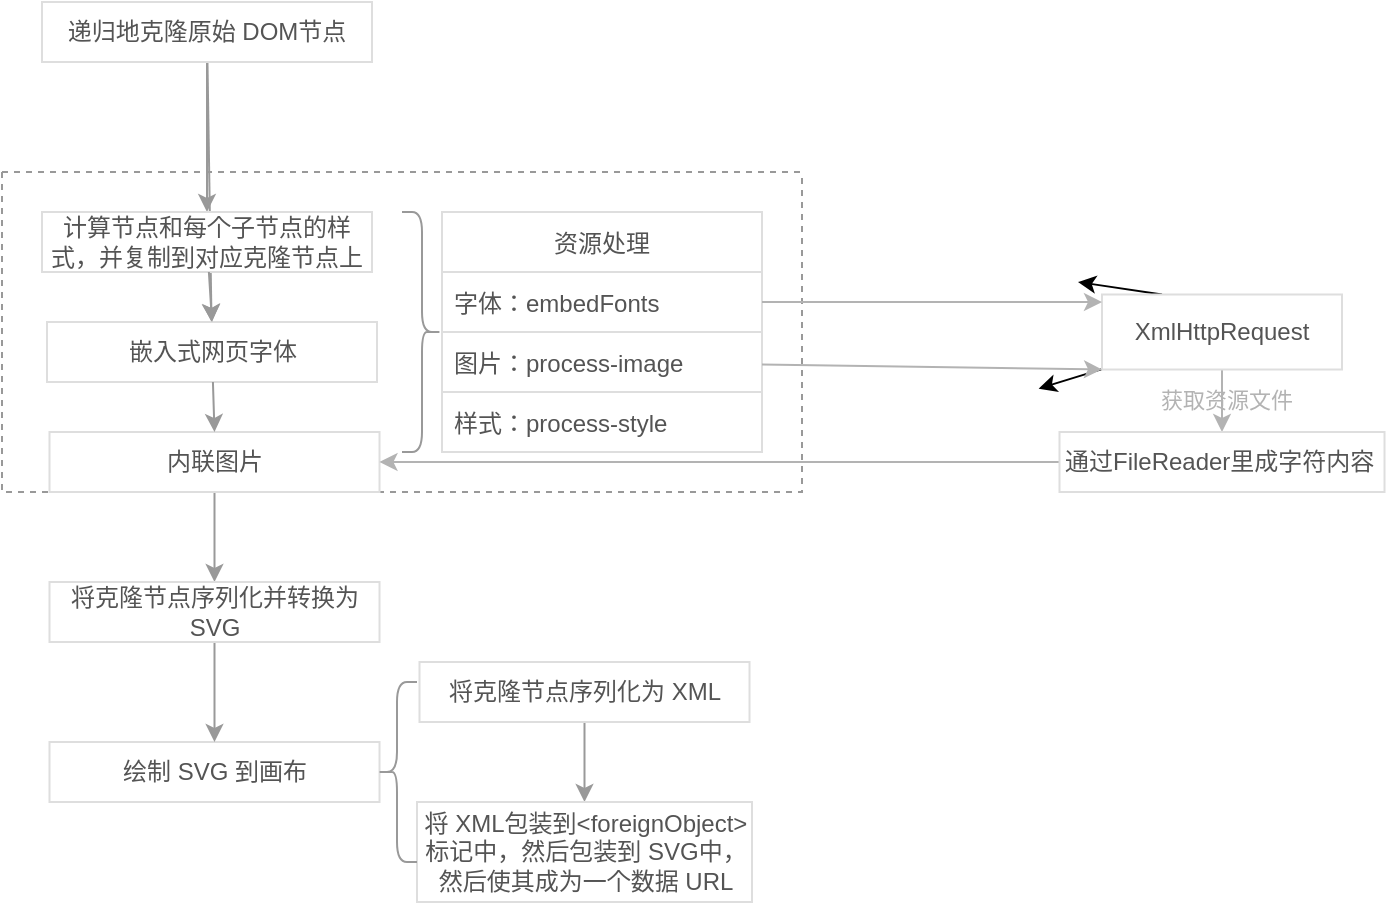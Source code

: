 <mxfile>
    <diagram id="GuzQfGuWI9vkjRt0VNdA" name="第 1 页">
        <mxGraphModel dx="981" dy="734" grid="1" gridSize="10" guides="1" tooltips="1" connect="1" arrows="1" fold="1" page="1" pageScale="1" pageWidth="1169" pageHeight="827" background="#FFFFFF" math="0" shadow="0">
            <root>
                <mxCell id="0"/>
                <mxCell id="1" parent="0"/>
                <mxCell id="2" style="fontStyle=1;strokeWidth=1;html=1;exitX=0.5;exitY=1;exitDx=0;exitDy=0;entryX=0.5;entryY=0;entryDx=0;entryDy=0;fillColor=#f9f7ed;strokeColor=#999999;fontColor=#545454;shadow=0;" parent="1" source="3" target="5" edge="1">
                    <mxGeometry relative="1" as="geometry">
                        <mxPoint x="320" y="330" as="sourcePoint"/>
                        <mxPoint x="320" y="260" as="targetPoint"/>
                    </mxGeometry>
                </mxCell>
                <mxCell id="34" value="" style="edgeStyle=none;html=1;strokeColor=#999999;shadow=0;" parent="1" source="3" target="13" edge="1">
                    <mxGeometry relative="1" as="geometry"/>
                </mxCell>
                <mxCell id="3" value="递归地克隆原始 DOM节点" style="rounded=0;whiteSpace=wrap;fillColor=#FFFFFF;strokeColor=#DEDEDE;fontColor=#545454;shadow=0;gradientColor=none;imageAspect=1;" parent="1" vertex="1">
                    <mxGeometry x="220" y="100" width="165" height="30" as="geometry"/>
                </mxCell>
                <mxCell id="12" value="绘制 SVG 到画布" style="rounded=0;whiteSpace=wrap;html=1;fillColor=#FFFFFF;strokeColor=#DEDEDE;fontColor=#545454;shadow=0;" parent="1" vertex="1">
                    <mxGeometry x="223.75" y="470" width="165" height="30" as="geometry"/>
                </mxCell>
                <mxCell id="28" value="" style="edgeStyle=none;html=1;strokeColor=#999999;entryX=0.5;entryY=0;entryDx=0;entryDy=0;shadow=0;" parent="1" source="14" target="15" edge="1">
                    <mxGeometry relative="1" as="geometry"/>
                </mxCell>
                <mxCell id="29" value="" style="edgeStyle=none;html=1;strokeColor=#999999;shadow=0;entryX=0.5;entryY=0;entryDx=0;entryDy=0;" parent="1" source="15" target="12" edge="1">
                    <mxGeometry relative="1" as="geometry">
                        <mxPoint x="306.25" y="480" as="targetPoint"/>
                    </mxGeometry>
                </mxCell>
                <mxCell id="15" value="将克隆节点序列化并转换为 SVG" style="rounded=0;whiteSpace=wrap;fillColor=#FFFFFF;strokeColor=#DEDEDE;fontColor=#545454;html=1;shadow=0;" parent="1" vertex="1">
                    <mxGeometry x="223.75" y="390" width="165" height="30" as="geometry"/>
                </mxCell>
                <mxCell id="33" value="" style="swimlane;startSize=0;strokeColor=#999999;html=1;dashed=1;shadow=0;" parent="1" vertex="1">
                    <mxGeometry x="200" y="185" width="400" height="160" as="geometry"/>
                </mxCell>
                <mxCell id="6" value="资源处理" style="swimlane;fontStyle=0;childLayout=stackLayout;horizontal=1;startSize=30;horizontalStack=0;resizeParent=1;resizeParentMax=0;resizeLast=0;collapsible=1;marginBottom=0;fillColor=#FFFFFF;strokeColor=#DEDEDE;fontColor=#545454;shadow=0;" parent="33" vertex="1">
                    <mxGeometry x="220" y="20" width="160" height="120" as="geometry">
                        <mxRectangle x="402.5" y="260" width="60" height="30" as="alternateBounds"/>
                    </mxGeometry>
                </mxCell>
                <mxCell id="7" value="字体：embedFonts" style="text;fillColor=#FFFFFF;align=left;verticalAlign=middle;spacingLeft=4;spacingRight=4;overflow=hidden;points=[[0,0.5],[1,0.5]];portConstraint=eastwest;rotatable=0;strokeColor=#DEDEDE;fontColor=#545454;shadow=0;" parent="6" vertex="1">
                    <mxGeometry y="30" width="160" height="30" as="geometry"/>
                </mxCell>
                <mxCell id="8" value="图片：process-image" style="text;fillColor=#FFFFFF;align=left;verticalAlign=middle;spacingLeft=4;spacingRight=4;overflow=hidden;points=[[0,0.5],[1,0.5]];portConstraint=eastwest;rotatable=0;strokeColor=#DEDEDE;fontColor=#545454;shadow=0;" parent="6" vertex="1">
                    <mxGeometry y="60" width="160" height="30" as="geometry"/>
                </mxCell>
                <mxCell id="9" value="样式：process-style" style="text;fillColor=#FFFFFF;align=left;verticalAlign=middle;spacingLeft=4;spacingRight=4;overflow=hidden;points=[[0,0.5],[1,0.5]];portConstraint=eastwest;rotatable=0;strokeColor=#DEDEDE;fontColor=#545454;shadow=0;" parent="6" vertex="1">
                    <mxGeometry y="90" width="160" height="30" as="geometry"/>
                </mxCell>
                <mxCell id="37" value="" style="shape=curlyBracket;whiteSpace=wrap;html=1;rounded=1;flipH=1;shadow=0;fontFamily=Helvetica;fontSize=12;fontColor=#545454;strokeColor=#999999;fillColor=none;gradientColor=none;" parent="33" vertex="1">
                    <mxGeometry x="200" y="20" width="20" height="120" as="geometry"/>
                </mxCell>
                <mxCell id="5" value="计算节点和每个子节点的样式，并复制到对应克隆节点上" style="rounded=0;whiteSpace=wrap;fillColor=#FFFFFF;strokeColor=#DEDEDE;fontColor=#545454;shadow=0;" parent="33" vertex="1">
                    <mxGeometry x="20" y="20" width="165" height="30" as="geometry"/>
                </mxCell>
                <mxCell id="13" value="嵌入式网页字体" style="rounded=0;whiteSpace=wrap;fillColor=#FFFFFF;strokeColor=#DEDEDE;fontColor=#545454;html=1;shadow=0;" parent="33" vertex="1">
                    <mxGeometry x="22.5" y="75" width="165" height="30" as="geometry"/>
                </mxCell>
                <mxCell id="23" value="" style="edgeStyle=none;html=1;strokeColor=#999999;entryX=0.5;entryY=0;entryDx=0;entryDy=0;shadow=0;" parent="33" source="5" target="13" edge="1">
                    <mxGeometry relative="1" as="geometry"/>
                </mxCell>
                <mxCell id="14" value="内联图片" style="rounded=0;whiteSpace=wrap;fillColor=#FFFFFF;strokeColor=#DEDEDE;fontColor=#545454;html=1;shadow=0;" parent="33" vertex="1">
                    <mxGeometry x="23.75" y="130" width="165" height="30" as="geometry"/>
                </mxCell>
                <mxCell id="26" value="" style="edgeStyle=none;html=1;strokeColor=#999999;entryX=0.5;entryY=0;entryDx=0;entryDy=0;shadow=0;" parent="33" source="13" target="14" edge="1">
                    <mxGeometry relative="1" as="geometry"/>
                </mxCell>
                <mxCell id="42" value="" style="edgeStyle=none;html=1;shadow=0;fontFamily=Helvetica;fontSize=12;fontColor=#545454;strokeColor=#999999;" parent="1" source="38" target="39" edge="1">
                    <mxGeometry relative="1" as="geometry"/>
                </mxCell>
                <mxCell id="38" value="将克隆节点序列化为 XML" style="rounded=0;whiteSpace=wrap;fillColor=#FFFFFF;strokeColor=#DEDEDE;fontColor=#545454;html=1;shadow=0;" parent="1" vertex="1">
                    <mxGeometry x="408.75" y="430" width="165" height="30" as="geometry"/>
                </mxCell>
                <mxCell id="39" value="将 XML包装到&amp;lt;foreignObject&amp;gt;标记中，然后包装到 SVG中，然后使其成为一个数据 URL" style="rounded=0;whiteSpace=wrap;fillColor=#FFFFFF;strokeColor=#DEDEDE;fontColor=#545454;html=1;shadow=0;" parent="1" vertex="1">
                    <mxGeometry x="407.5" y="500" width="167.5" height="50" as="geometry"/>
                </mxCell>
                <mxCell id="41" value="" style="shape=curlyBracket;whiteSpace=wrap;html=1;rounded=1;shadow=0;fontFamily=Helvetica;fontSize=12;fontColor=#545454;strokeColor=#999999;fillColor=none;gradientColor=none;" parent="1" vertex="1">
                    <mxGeometry x="387.5" y="440" width="20" height="90" as="geometry"/>
                </mxCell>
                <mxCell id="48" value="" style="edgeStyle=none;html=1;" edge="1" parent="1" source="44">
                    <mxGeometry relative="1" as="geometry">
                        <mxPoint x="718.333" y="293.333" as="targetPoint"/>
                    </mxGeometry>
                </mxCell>
                <mxCell id="49" style="edgeStyle=none;html=1;exitX=0.25;exitY=0;exitDx=0;exitDy=0;" edge="1" parent="1" source="44">
                    <mxGeometry relative="1" as="geometry">
                        <mxPoint x="738" y="240" as="targetPoint"/>
                    </mxGeometry>
                </mxCell>
                <mxCell id="53" value="" style="edgeStyle=none;html=1;strokeColor=#B3B3B3;entryX=0.5;entryY=0;entryDx=0;entryDy=0;" edge="1" parent="1" source="44" target="54">
                    <mxGeometry relative="1" as="geometry">
                        <mxPoint x="780" y="360" as="targetPoint"/>
                    </mxGeometry>
                </mxCell>
                <mxCell id="56" value="获取资源文件" style="edgeLabel;html=1;align=center;verticalAlign=middle;resizable=0;points=[];labelBackgroundColor=none;fontColor=#B3B3B3;" vertex="1" connectable="0" parent="53">
                    <mxGeometry x="-0.051" y="2" relative="1" as="geometry">
                        <mxPoint as="offset"/>
                    </mxGeometry>
                </mxCell>
                <mxCell id="44" value="XmlHttpRequest" style="rounded=0;whiteSpace=wrap;fillColor=#FFFFFF;strokeColor=#DEDEDE;fontColor=#545454;shadow=0;gradientColor=none;imageAspect=1;" vertex="1" parent="1">
                    <mxGeometry x="750" y="246.25" width="120" height="37.5" as="geometry"/>
                </mxCell>
                <mxCell id="46" style="edgeStyle=none;html=1;strokeColor=#B3B3B3;" edge="1" parent="1" source="7">
                    <mxGeometry relative="1" as="geometry">
                        <mxPoint x="750" y="250" as="targetPoint"/>
                    </mxGeometry>
                </mxCell>
                <mxCell id="47" style="edgeStyle=none;html=1;entryX=0;entryY=1;entryDx=0;entryDy=0;strokeColor=#B3B3B3;" edge="1" parent="1" source="8" target="44">
                    <mxGeometry relative="1" as="geometry"/>
                </mxCell>
                <mxCell id="59" style="edgeStyle=none;html=1;fontColor=#B3B3B3;strokeColor=#B3B3B3;" edge="1" parent="1" source="54" target="14">
                    <mxGeometry relative="1" as="geometry"/>
                </mxCell>
                <mxCell id="54" value="通过FileReader里成字符内容 " style="rounded=0;whiteSpace=wrap;fillColor=#FFFFFF;strokeColor=#DEDEDE;fontColor=#545454;shadow=0;gradientColor=none;imageAspect=1;" vertex="1" parent="1">
                    <mxGeometry x="728.75" y="315" width="162.5" height="30" as="geometry"/>
                </mxCell>
            </root>
        </mxGraphModel>
    </diagram>
</mxfile>
